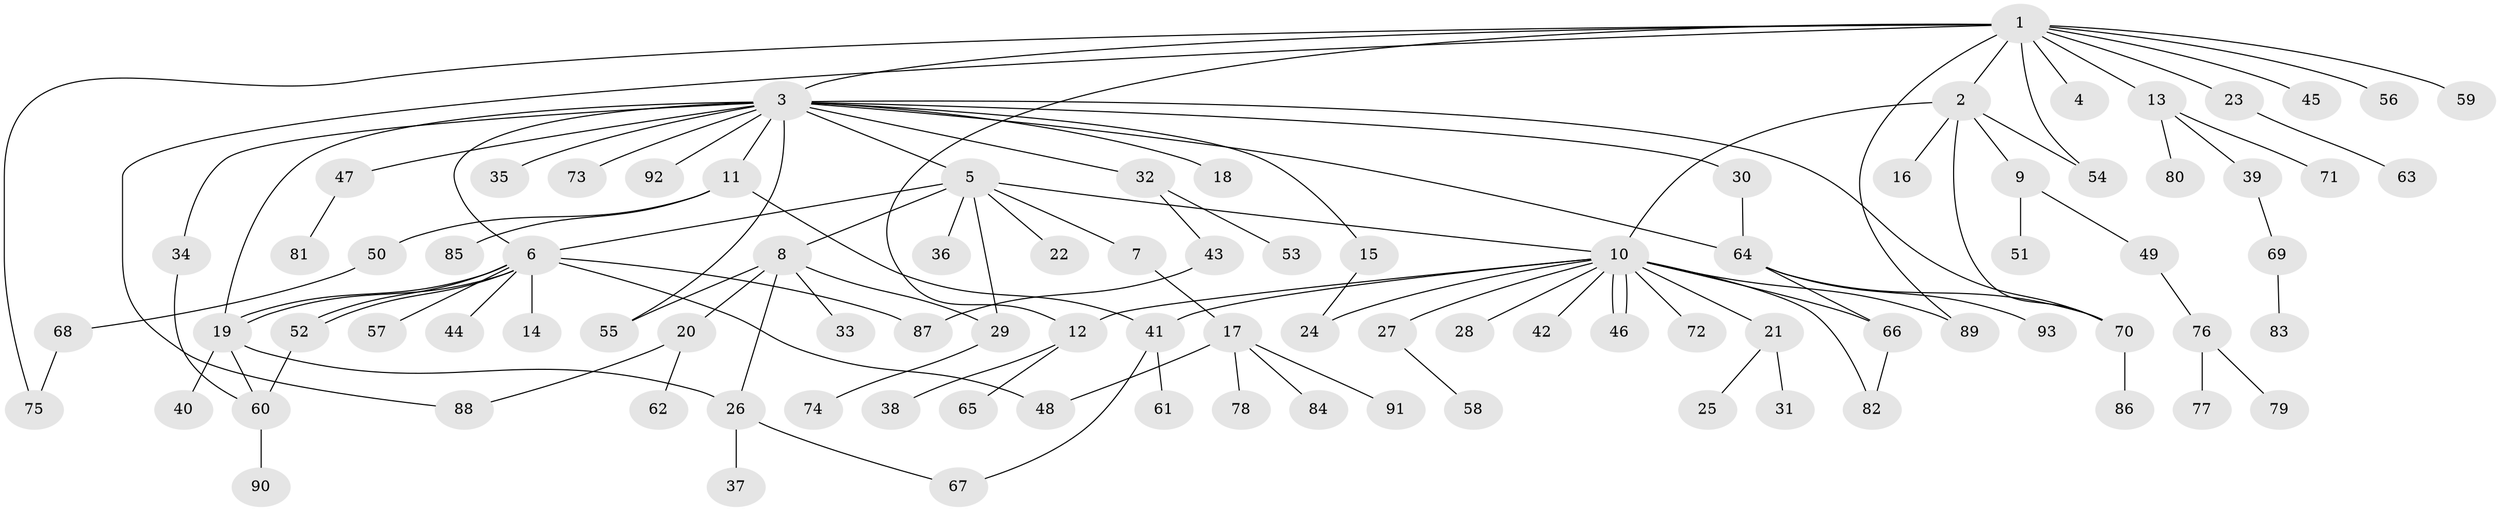 // coarse degree distribution, {12: 0.014925373134328358, 5: 0.014925373134328358, 17: 0.014925373134328358, 1: 0.4925373134328358, 7: 0.014925373134328358, 8: 0.014925373134328358, 2: 0.26865671641791045, 6: 0.04477611940298507, 15: 0.014925373134328358, 3: 0.07462686567164178, 4: 0.029850746268656716}
// Generated by graph-tools (version 1.1) at 2025/52/02/27/25 19:52:00]
// undirected, 93 vertices, 118 edges
graph export_dot {
graph [start="1"]
  node [color=gray90,style=filled];
  1;
  2;
  3;
  4;
  5;
  6;
  7;
  8;
  9;
  10;
  11;
  12;
  13;
  14;
  15;
  16;
  17;
  18;
  19;
  20;
  21;
  22;
  23;
  24;
  25;
  26;
  27;
  28;
  29;
  30;
  31;
  32;
  33;
  34;
  35;
  36;
  37;
  38;
  39;
  40;
  41;
  42;
  43;
  44;
  45;
  46;
  47;
  48;
  49;
  50;
  51;
  52;
  53;
  54;
  55;
  56;
  57;
  58;
  59;
  60;
  61;
  62;
  63;
  64;
  65;
  66;
  67;
  68;
  69;
  70;
  71;
  72;
  73;
  74;
  75;
  76;
  77;
  78;
  79;
  80;
  81;
  82;
  83;
  84;
  85;
  86;
  87;
  88;
  89;
  90;
  91;
  92;
  93;
  1 -- 2;
  1 -- 3;
  1 -- 4;
  1 -- 12;
  1 -- 13;
  1 -- 23;
  1 -- 45;
  1 -- 54;
  1 -- 56;
  1 -- 59;
  1 -- 75;
  1 -- 88;
  1 -- 89;
  2 -- 9;
  2 -- 10;
  2 -- 16;
  2 -- 54;
  2 -- 70;
  3 -- 5;
  3 -- 6;
  3 -- 11;
  3 -- 15;
  3 -- 18;
  3 -- 19;
  3 -- 30;
  3 -- 32;
  3 -- 34;
  3 -- 35;
  3 -- 47;
  3 -- 55;
  3 -- 64;
  3 -- 70;
  3 -- 73;
  3 -- 92;
  5 -- 6;
  5 -- 7;
  5 -- 8;
  5 -- 10;
  5 -- 22;
  5 -- 29;
  5 -- 36;
  6 -- 14;
  6 -- 19;
  6 -- 19;
  6 -- 44;
  6 -- 48;
  6 -- 52;
  6 -- 52;
  6 -- 57;
  6 -- 87;
  7 -- 17;
  8 -- 20;
  8 -- 26;
  8 -- 29;
  8 -- 33;
  8 -- 55;
  9 -- 49;
  9 -- 51;
  10 -- 12;
  10 -- 21;
  10 -- 24;
  10 -- 27;
  10 -- 28;
  10 -- 41;
  10 -- 42;
  10 -- 46;
  10 -- 46;
  10 -- 66;
  10 -- 72;
  10 -- 82;
  10 -- 89;
  11 -- 41;
  11 -- 50;
  11 -- 85;
  12 -- 38;
  12 -- 65;
  13 -- 39;
  13 -- 71;
  13 -- 80;
  15 -- 24;
  17 -- 48;
  17 -- 78;
  17 -- 84;
  17 -- 91;
  19 -- 26;
  19 -- 40;
  19 -- 60;
  20 -- 62;
  20 -- 88;
  21 -- 25;
  21 -- 31;
  23 -- 63;
  26 -- 37;
  26 -- 67;
  27 -- 58;
  29 -- 74;
  30 -- 64;
  32 -- 43;
  32 -- 53;
  34 -- 60;
  39 -- 69;
  41 -- 61;
  41 -- 67;
  43 -- 87;
  47 -- 81;
  49 -- 76;
  50 -- 68;
  52 -- 60;
  60 -- 90;
  64 -- 66;
  64 -- 70;
  64 -- 93;
  66 -- 82;
  68 -- 75;
  69 -- 83;
  70 -- 86;
  76 -- 77;
  76 -- 79;
}
